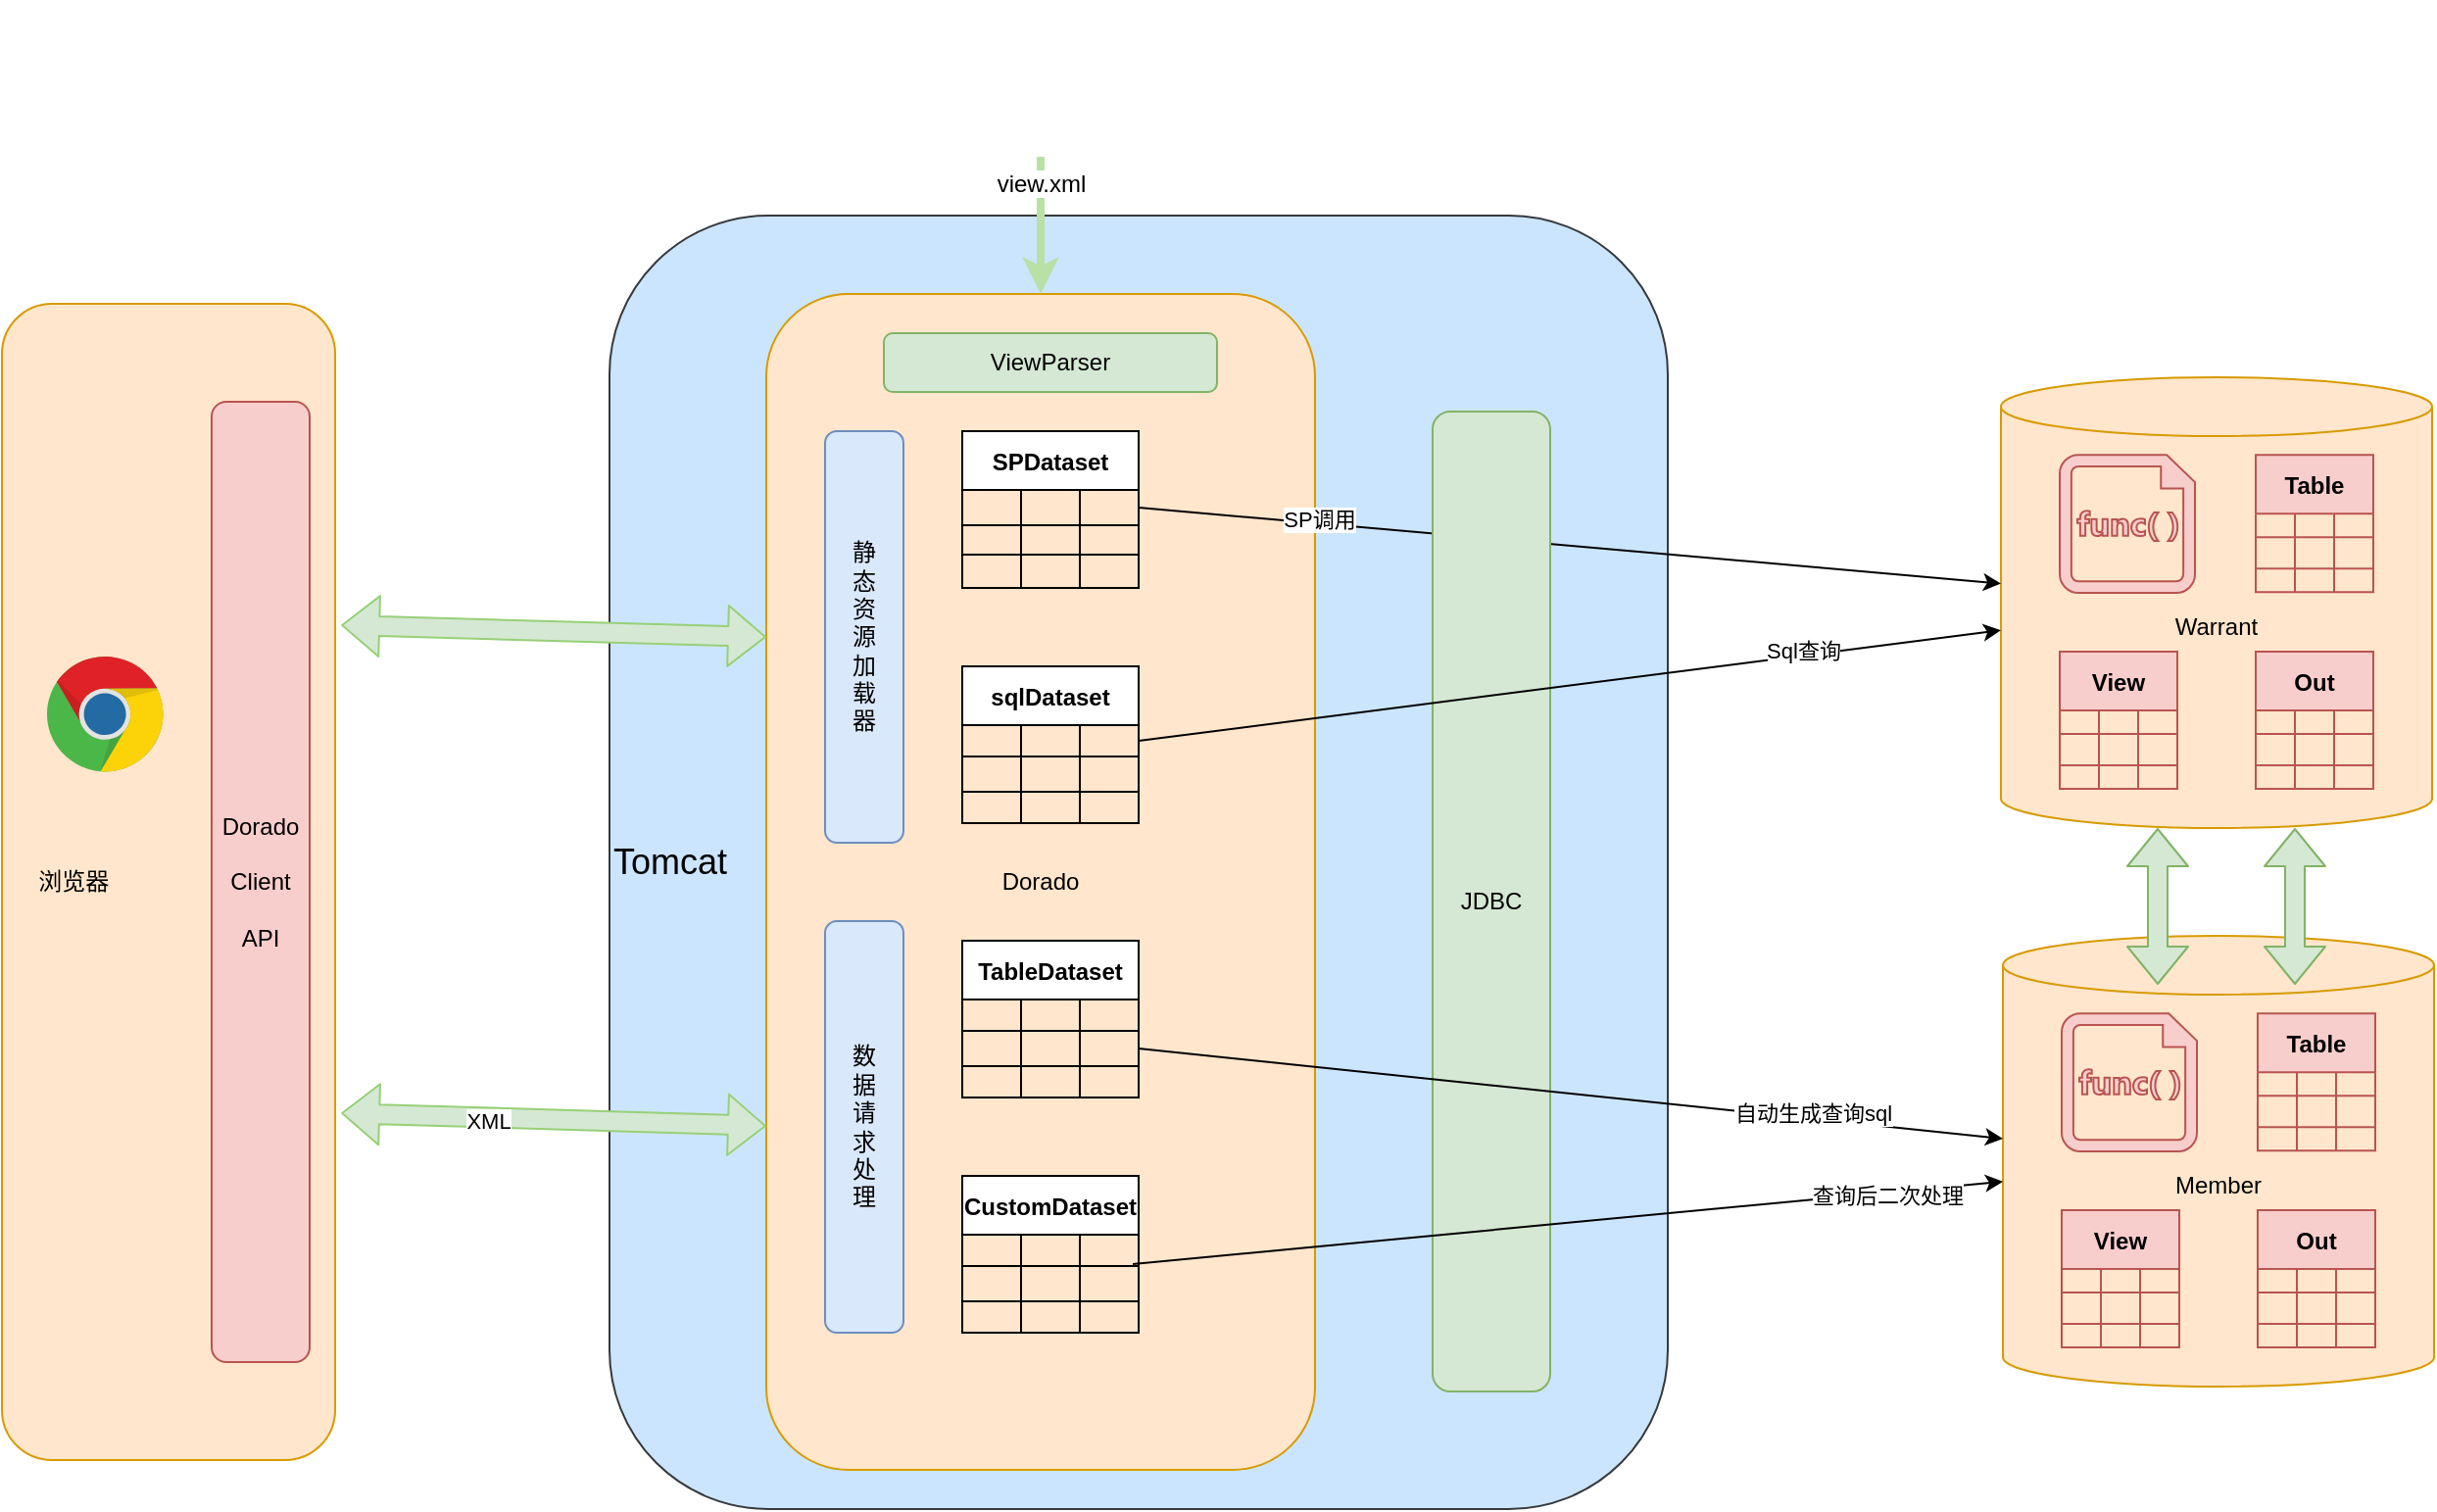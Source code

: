 <mxfile version="20.3.2" type="github"><diagram id="1ip8eCxWdBWlBfosJ9cz" name="dorado"><mxGraphModel dx="2249" dy="877" grid="1" gridSize="10" guides="1" tooltips="1" connect="1" arrows="1" fold="1" page="1" pageScale="1" pageWidth="827" pageHeight="1169" math="0" shadow="0"><root><mxCell id="0"/><mxCell id="1" parent="0"/><mxCell id="dKfO83JJKBlv-9JMBrI3-206" value="&lt;font style=&quot;font-size: 18px&quot;&gt;Tomcat&lt;/font&gt;" style="rounded=1;whiteSpace=wrap;html=1;align=left;fillColor=#cce5ff;strokeColor=#36393d;" parent="1" vertex="1"><mxGeometry x="290" y="160" width="540" height="660" as="geometry"/></mxCell><mxCell id="dKfO83JJKBlv-9JMBrI3-42" value="" style="group" parent="1" vertex="1" connectable="0"><mxGeometry x="1000" y="242.5" width="220" height="230" as="geometry"/></mxCell><mxCell id="dKfO83JJKBlv-9JMBrI3-1" value="Warrant" style="shape=cylinder3;whiteSpace=wrap;html=1;boundedLbl=1;backgroundOutline=1;size=15;fillColor=#ffe6cc;strokeColor=#d79b00;" parent="dKfO83JJKBlv-9JMBrI3-42" vertex="1"><mxGeometry width="220" height="230" as="geometry"/></mxCell><mxCell id="dKfO83JJKBlv-9JMBrI3-2" value="Table" style="shape=table;startSize=30;container=1;collapsible=0;childLayout=tableLayout;fontStyle=1;align=center;fillColor=#f8cecc;strokeColor=#b85450;" parent="dKfO83JJKBlv-9JMBrI3-42" vertex="1"><mxGeometry x="130" y="39.6" width="60" height="70" as="geometry"/></mxCell><mxCell id="dKfO83JJKBlv-9JMBrI3-3" value="" style="shape=partialRectangle;html=1;whiteSpace=wrap;collapsible=0;dropTarget=0;pointerEvents=0;fillColor=none;top=0;left=0;bottom=0;right=0;points=[[0,0.5],[1,0.5]];portConstraint=eastwest;" parent="dKfO83JJKBlv-9JMBrI3-2" vertex="1"><mxGeometry y="30" width="60" height="12" as="geometry"/></mxCell><mxCell id="dKfO83JJKBlv-9JMBrI3-4" value="" style="shape=partialRectangle;html=1;whiteSpace=wrap;connectable=0;fillColor=none;top=0;left=0;bottom=0;right=0;overflow=hidden;" parent="dKfO83JJKBlv-9JMBrI3-3" vertex="1"><mxGeometry width="20" height="12" as="geometry"/></mxCell><mxCell id="dKfO83JJKBlv-9JMBrI3-5" value="" style="shape=partialRectangle;html=1;whiteSpace=wrap;connectable=0;fillColor=none;top=0;left=0;bottom=0;right=0;overflow=hidden;" parent="dKfO83JJKBlv-9JMBrI3-3" vertex="1"><mxGeometry x="20" width="20" height="12" as="geometry"/></mxCell><mxCell id="dKfO83JJKBlv-9JMBrI3-6" value="" style="shape=partialRectangle;html=1;whiteSpace=wrap;connectable=0;fillColor=none;top=0;left=0;bottom=0;right=0;overflow=hidden;" parent="dKfO83JJKBlv-9JMBrI3-3" vertex="1"><mxGeometry x="40" width="20" height="12" as="geometry"/></mxCell><mxCell id="dKfO83JJKBlv-9JMBrI3-7" value="" style="shape=partialRectangle;html=1;whiteSpace=wrap;collapsible=0;dropTarget=0;pointerEvents=0;fillColor=none;top=0;left=0;bottom=0;right=0;points=[[0,0.5],[1,0.5]];portConstraint=eastwest;" parent="dKfO83JJKBlv-9JMBrI3-2" vertex="1"><mxGeometry y="42" width="60" height="16" as="geometry"/></mxCell><mxCell id="dKfO83JJKBlv-9JMBrI3-8" value="" style="shape=partialRectangle;html=1;whiteSpace=wrap;connectable=0;fillColor=none;top=0;left=0;bottom=0;right=0;overflow=hidden;" parent="dKfO83JJKBlv-9JMBrI3-7" vertex="1"><mxGeometry width="20" height="16" as="geometry"/></mxCell><mxCell id="dKfO83JJKBlv-9JMBrI3-9" value="" style="shape=partialRectangle;html=1;whiteSpace=wrap;connectable=0;fillColor=none;top=0;left=0;bottom=0;right=0;overflow=hidden;" parent="dKfO83JJKBlv-9JMBrI3-7" vertex="1"><mxGeometry x="20" width="20" height="16" as="geometry"/></mxCell><mxCell id="dKfO83JJKBlv-9JMBrI3-10" value="" style="shape=partialRectangle;html=1;whiteSpace=wrap;connectable=0;fillColor=none;top=0;left=0;bottom=0;right=0;overflow=hidden;" parent="dKfO83JJKBlv-9JMBrI3-7" vertex="1"><mxGeometry x="40" width="20" height="16" as="geometry"/></mxCell><mxCell id="dKfO83JJKBlv-9JMBrI3-11" value="" style="shape=partialRectangle;html=1;whiteSpace=wrap;collapsible=0;dropTarget=0;pointerEvents=0;fillColor=none;top=0;left=0;bottom=0;right=0;points=[[0,0.5],[1,0.5]];portConstraint=eastwest;" parent="dKfO83JJKBlv-9JMBrI3-2" vertex="1"><mxGeometry y="58" width="60" height="12" as="geometry"/></mxCell><mxCell id="dKfO83JJKBlv-9JMBrI3-12" value="" style="shape=partialRectangle;html=1;whiteSpace=wrap;connectable=0;fillColor=none;top=0;left=0;bottom=0;right=0;overflow=hidden;" parent="dKfO83JJKBlv-9JMBrI3-11" vertex="1"><mxGeometry width="20" height="12" as="geometry"/></mxCell><mxCell id="dKfO83JJKBlv-9JMBrI3-13" value="" style="shape=partialRectangle;html=1;whiteSpace=wrap;connectable=0;fillColor=none;top=0;left=0;bottom=0;right=0;overflow=hidden;" parent="dKfO83JJKBlv-9JMBrI3-11" vertex="1"><mxGeometry x="20" width="20" height="12" as="geometry"/></mxCell><mxCell id="dKfO83JJKBlv-9JMBrI3-14" value="" style="shape=partialRectangle;html=1;whiteSpace=wrap;connectable=0;fillColor=none;top=0;left=0;bottom=0;right=0;overflow=hidden;" parent="dKfO83JJKBlv-9JMBrI3-11" vertex="1"><mxGeometry x="40" width="20" height="12" as="geometry"/></mxCell><mxCell id="dKfO83JJKBlv-9JMBrI3-15" value="" style="aspect=fixed;pointerEvents=1;shadow=0;dashed=0;html=1;strokeColor=#b85450;labelPosition=center;verticalLabelPosition=bottom;verticalAlign=top;align=center;fillColor=#f8cecc;shape=mxgraph.mscae.enterprise.code_file" parent="dKfO83JJKBlv-9JMBrI3-42" vertex="1"><mxGeometry x="30" y="39.6" width="69" height="70.4" as="geometry"/></mxCell><mxCell id="dKfO83JJKBlv-9JMBrI3-16" value="View" style="shape=table;startSize=30;container=1;collapsible=0;childLayout=tableLayout;fontStyle=1;align=center;fillColor=#f8cecc;strokeColor=#b85450;" parent="dKfO83JJKBlv-9JMBrI3-42" vertex="1"><mxGeometry x="30" y="140" width="60" height="70" as="geometry"/></mxCell><mxCell id="dKfO83JJKBlv-9JMBrI3-17" value="" style="shape=partialRectangle;html=1;whiteSpace=wrap;collapsible=0;dropTarget=0;pointerEvents=0;fillColor=none;top=0;left=0;bottom=0;right=0;points=[[0,0.5],[1,0.5]];portConstraint=eastwest;" parent="dKfO83JJKBlv-9JMBrI3-16" vertex="1"><mxGeometry y="30" width="60" height="12" as="geometry"/></mxCell><mxCell id="dKfO83JJKBlv-9JMBrI3-18" value="" style="shape=partialRectangle;html=1;whiteSpace=wrap;connectable=0;fillColor=none;top=0;left=0;bottom=0;right=0;overflow=hidden;" parent="dKfO83JJKBlv-9JMBrI3-17" vertex="1"><mxGeometry width="20" height="12" as="geometry"/></mxCell><mxCell id="dKfO83JJKBlv-9JMBrI3-19" value="" style="shape=partialRectangle;html=1;whiteSpace=wrap;connectable=0;fillColor=none;top=0;left=0;bottom=0;right=0;overflow=hidden;" parent="dKfO83JJKBlv-9JMBrI3-17" vertex="1"><mxGeometry x="20" width="20" height="12" as="geometry"/></mxCell><mxCell id="dKfO83JJKBlv-9JMBrI3-20" value="" style="shape=partialRectangle;html=1;whiteSpace=wrap;connectable=0;fillColor=none;top=0;left=0;bottom=0;right=0;overflow=hidden;" parent="dKfO83JJKBlv-9JMBrI3-17" vertex="1"><mxGeometry x="40" width="20" height="12" as="geometry"/></mxCell><mxCell id="dKfO83JJKBlv-9JMBrI3-21" value="" style="shape=partialRectangle;html=1;whiteSpace=wrap;collapsible=0;dropTarget=0;pointerEvents=0;fillColor=none;top=0;left=0;bottom=0;right=0;points=[[0,0.5],[1,0.5]];portConstraint=eastwest;" parent="dKfO83JJKBlv-9JMBrI3-16" vertex="1"><mxGeometry y="42" width="60" height="16" as="geometry"/></mxCell><mxCell id="dKfO83JJKBlv-9JMBrI3-22" value="" style="shape=partialRectangle;html=1;whiteSpace=wrap;connectable=0;fillColor=none;top=0;left=0;bottom=0;right=0;overflow=hidden;" parent="dKfO83JJKBlv-9JMBrI3-21" vertex="1"><mxGeometry width="20" height="16" as="geometry"/></mxCell><mxCell id="dKfO83JJKBlv-9JMBrI3-23" value="" style="shape=partialRectangle;html=1;whiteSpace=wrap;connectable=0;fillColor=none;top=0;left=0;bottom=0;right=0;overflow=hidden;" parent="dKfO83JJKBlv-9JMBrI3-21" vertex="1"><mxGeometry x="20" width="20" height="16" as="geometry"/></mxCell><mxCell id="dKfO83JJKBlv-9JMBrI3-24" value="" style="shape=partialRectangle;html=1;whiteSpace=wrap;connectable=0;fillColor=none;top=0;left=0;bottom=0;right=0;overflow=hidden;" parent="dKfO83JJKBlv-9JMBrI3-21" vertex="1"><mxGeometry x="40" width="20" height="16" as="geometry"/></mxCell><mxCell id="dKfO83JJKBlv-9JMBrI3-25" value="" style="shape=partialRectangle;html=1;whiteSpace=wrap;collapsible=0;dropTarget=0;pointerEvents=0;fillColor=none;top=0;left=0;bottom=0;right=0;points=[[0,0.5],[1,0.5]];portConstraint=eastwest;" parent="dKfO83JJKBlv-9JMBrI3-16" vertex="1"><mxGeometry y="58" width="60" height="12" as="geometry"/></mxCell><mxCell id="dKfO83JJKBlv-9JMBrI3-26" value="" style="shape=partialRectangle;html=1;whiteSpace=wrap;connectable=0;fillColor=none;top=0;left=0;bottom=0;right=0;overflow=hidden;" parent="dKfO83JJKBlv-9JMBrI3-25" vertex="1"><mxGeometry width="20" height="12" as="geometry"/></mxCell><mxCell id="dKfO83JJKBlv-9JMBrI3-27" value="" style="shape=partialRectangle;html=1;whiteSpace=wrap;connectable=0;fillColor=none;top=0;left=0;bottom=0;right=0;overflow=hidden;" parent="dKfO83JJKBlv-9JMBrI3-25" vertex="1"><mxGeometry x="20" width="20" height="12" as="geometry"/></mxCell><mxCell id="dKfO83JJKBlv-9JMBrI3-28" value="" style="shape=partialRectangle;html=1;whiteSpace=wrap;connectable=0;fillColor=none;top=0;left=0;bottom=0;right=0;overflow=hidden;" parent="dKfO83JJKBlv-9JMBrI3-25" vertex="1"><mxGeometry x="40" width="20" height="12" as="geometry"/></mxCell><mxCell id="dKfO83JJKBlv-9JMBrI3-29" value="Out" style="shape=table;startSize=30;container=1;collapsible=0;childLayout=tableLayout;fontStyle=1;align=center;fillColor=#f8cecc;strokeColor=#b85450;" parent="dKfO83JJKBlv-9JMBrI3-42" vertex="1"><mxGeometry x="130" y="140" width="60" height="70" as="geometry"/></mxCell><mxCell id="dKfO83JJKBlv-9JMBrI3-30" value="" style="shape=partialRectangle;html=1;whiteSpace=wrap;collapsible=0;dropTarget=0;pointerEvents=0;fillColor=none;top=0;left=0;bottom=0;right=0;points=[[0,0.5],[1,0.5]];portConstraint=eastwest;" parent="dKfO83JJKBlv-9JMBrI3-29" vertex="1"><mxGeometry y="30" width="60" height="12" as="geometry"/></mxCell><mxCell id="dKfO83JJKBlv-9JMBrI3-31" value="" style="shape=partialRectangle;html=1;whiteSpace=wrap;connectable=0;fillColor=none;top=0;left=0;bottom=0;right=0;overflow=hidden;" parent="dKfO83JJKBlv-9JMBrI3-30" vertex="1"><mxGeometry width="20" height="12" as="geometry"/></mxCell><mxCell id="dKfO83JJKBlv-9JMBrI3-32" value="" style="shape=partialRectangle;html=1;whiteSpace=wrap;connectable=0;fillColor=none;top=0;left=0;bottom=0;right=0;overflow=hidden;" parent="dKfO83JJKBlv-9JMBrI3-30" vertex="1"><mxGeometry x="20" width="20" height="12" as="geometry"/></mxCell><mxCell id="dKfO83JJKBlv-9JMBrI3-33" value="" style="shape=partialRectangle;html=1;whiteSpace=wrap;connectable=0;fillColor=none;top=0;left=0;bottom=0;right=0;overflow=hidden;" parent="dKfO83JJKBlv-9JMBrI3-30" vertex="1"><mxGeometry x="40" width="20" height="12" as="geometry"/></mxCell><mxCell id="dKfO83JJKBlv-9JMBrI3-34" value="" style="shape=partialRectangle;html=1;whiteSpace=wrap;collapsible=0;dropTarget=0;pointerEvents=0;fillColor=none;top=0;left=0;bottom=0;right=0;points=[[0,0.5],[1,0.5]];portConstraint=eastwest;" parent="dKfO83JJKBlv-9JMBrI3-29" vertex="1"><mxGeometry y="42" width="60" height="16" as="geometry"/></mxCell><mxCell id="dKfO83JJKBlv-9JMBrI3-35" value="" style="shape=partialRectangle;html=1;whiteSpace=wrap;connectable=0;fillColor=none;top=0;left=0;bottom=0;right=0;overflow=hidden;" parent="dKfO83JJKBlv-9JMBrI3-34" vertex="1"><mxGeometry width="20" height="16" as="geometry"/></mxCell><mxCell id="dKfO83JJKBlv-9JMBrI3-36" value="" style="shape=partialRectangle;html=1;whiteSpace=wrap;connectable=0;fillColor=none;top=0;left=0;bottom=0;right=0;overflow=hidden;" parent="dKfO83JJKBlv-9JMBrI3-34" vertex="1"><mxGeometry x="20" width="20" height="16" as="geometry"/></mxCell><mxCell id="dKfO83JJKBlv-9JMBrI3-37" value="" style="shape=partialRectangle;html=1;whiteSpace=wrap;connectable=0;fillColor=none;top=0;left=0;bottom=0;right=0;overflow=hidden;" parent="dKfO83JJKBlv-9JMBrI3-34" vertex="1"><mxGeometry x="40" width="20" height="16" as="geometry"/></mxCell><mxCell id="dKfO83JJKBlv-9JMBrI3-38" value="" style="shape=partialRectangle;html=1;whiteSpace=wrap;collapsible=0;dropTarget=0;pointerEvents=0;fillColor=none;top=0;left=0;bottom=0;right=0;points=[[0,0.5],[1,0.5]];portConstraint=eastwest;" parent="dKfO83JJKBlv-9JMBrI3-29" vertex="1"><mxGeometry y="58" width="60" height="12" as="geometry"/></mxCell><mxCell id="dKfO83JJKBlv-9JMBrI3-39" value="" style="shape=partialRectangle;html=1;whiteSpace=wrap;connectable=0;fillColor=none;top=0;left=0;bottom=0;right=0;overflow=hidden;" parent="dKfO83JJKBlv-9JMBrI3-38" vertex="1"><mxGeometry width="20" height="12" as="geometry"/></mxCell><mxCell id="dKfO83JJKBlv-9JMBrI3-40" value="" style="shape=partialRectangle;html=1;whiteSpace=wrap;connectable=0;fillColor=none;top=0;left=0;bottom=0;right=0;overflow=hidden;" parent="dKfO83JJKBlv-9JMBrI3-38" vertex="1"><mxGeometry x="20" width="20" height="12" as="geometry"/></mxCell><mxCell id="dKfO83JJKBlv-9JMBrI3-41" value="" style="shape=partialRectangle;html=1;whiteSpace=wrap;connectable=0;fillColor=none;top=0;left=0;bottom=0;right=0;overflow=hidden;" parent="dKfO83JJKBlv-9JMBrI3-38" vertex="1"><mxGeometry x="40" width="20" height="12" as="geometry"/></mxCell><mxCell id="dKfO83JJKBlv-9JMBrI3-43" value="" style="group" parent="1" vertex="1" connectable="0"><mxGeometry x="1001" y="527.5" width="220" height="230" as="geometry"/></mxCell><mxCell id="dKfO83JJKBlv-9JMBrI3-44" value="Member" style="shape=cylinder3;whiteSpace=wrap;html=1;boundedLbl=1;backgroundOutline=1;size=15;fillColor=#ffe6cc;strokeColor=#d79b00;" parent="dKfO83JJKBlv-9JMBrI3-43" vertex="1"><mxGeometry width="220" height="230" as="geometry"/></mxCell><mxCell id="dKfO83JJKBlv-9JMBrI3-45" value="Table" style="shape=table;startSize=30;container=1;collapsible=0;childLayout=tableLayout;fontStyle=1;align=center;fillColor=#f8cecc;strokeColor=#b85450;" parent="dKfO83JJKBlv-9JMBrI3-43" vertex="1"><mxGeometry x="130" y="39.6" width="60" height="70" as="geometry"/></mxCell><mxCell id="dKfO83JJKBlv-9JMBrI3-46" value="" style="shape=partialRectangle;html=1;whiteSpace=wrap;collapsible=0;dropTarget=0;pointerEvents=0;fillColor=none;top=0;left=0;bottom=0;right=0;points=[[0,0.5],[1,0.5]];portConstraint=eastwest;" parent="dKfO83JJKBlv-9JMBrI3-45" vertex="1"><mxGeometry y="30" width="60" height="12" as="geometry"/></mxCell><mxCell id="dKfO83JJKBlv-9JMBrI3-47" value="" style="shape=partialRectangle;html=1;whiteSpace=wrap;connectable=0;fillColor=none;top=0;left=0;bottom=0;right=0;overflow=hidden;" parent="dKfO83JJKBlv-9JMBrI3-46" vertex="1"><mxGeometry width="20" height="12" as="geometry"/></mxCell><mxCell id="dKfO83JJKBlv-9JMBrI3-48" value="" style="shape=partialRectangle;html=1;whiteSpace=wrap;connectable=0;fillColor=none;top=0;left=0;bottom=0;right=0;overflow=hidden;" parent="dKfO83JJKBlv-9JMBrI3-46" vertex="1"><mxGeometry x="20" width="20" height="12" as="geometry"/></mxCell><mxCell id="dKfO83JJKBlv-9JMBrI3-49" value="" style="shape=partialRectangle;html=1;whiteSpace=wrap;connectable=0;fillColor=none;top=0;left=0;bottom=0;right=0;overflow=hidden;" parent="dKfO83JJKBlv-9JMBrI3-46" vertex="1"><mxGeometry x="40" width="20" height="12" as="geometry"/></mxCell><mxCell id="dKfO83JJKBlv-9JMBrI3-50" value="" style="shape=partialRectangle;html=1;whiteSpace=wrap;collapsible=0;dropTarget=0;pointerEvents=0;fillColor=none;top=0;left=0;bottom=0;right=0;points=[[0,0.5],[1,0.5]];portConstraint=eastwest;" parent="dKfO83JJKBlv-9JMBrI3-45" vertex="1"><mxGeometry y="42" width="60" height="16" as="geometry"/></mxCell><mxCell id="dKfO83JJKBlv-9JMBrI3-51" value="" style="shape=partialRectangle;html=1;whiteSpace=wrap;connectable=0;fillColor=none;top=0;left=0;bottom=0;right=0;overflow=hidden;" parent="dKfO83JJKBlv-9JMBrI3-50" vertex="1"><mxGeometry width="20" height="16" as="geometry"/></mxCell><mxCell id="dKfO83JJKBlv-9JMBrI3-52" value="" style="shape=partialRectangle;html=1;whiteSpace=wrap;connectable=0;fillColor=none;top=0;left=0;bottom=0;right=0;overflow=hidden;" parent="dKfO83JJKBlv-9JMBrI3-50" vertex="1"><mxGeometry x="20" width="20" height="16" as="geometry"/></mxCell><mxCell id="dKfO83JJKBlv-9JMBrI3-53" value="" style="shape=partialRectangle;html=1;whiteSpace=wrap;connectable=0;fillColor=none;top=0;left=0;bottom=0;right=0;overflow=hidden;" parent="dKfO83JJKBlv-9JMBrI3-50" vertex="1"><mxGeometry x="40" width="20" height="16" as="geometry"/></mxCell><mxCell id="dKfO83JJKBlv-9JMBrI3-54" value="" style="shape=partialRectangle;html=1;whiteSpace=wrap;collapsible=0;dropTarget=0;pointerEvents=0;fillColor=none;top=0;left=0;bottom=0;right=0;points=[[0,0.5],[1,0.5]];portConstraint=eastwest;" parent="dKfO83JJKBlv-9JMBrI3-45" vertex="1"><mxGeometry y="58" width="60" height="12" as="geometry"/></mxCell><mxCell id="dKfO83JJKBlv-9JMBrI3-55" value="" style="shape=partialRectangle;html=1;whiteSpace=wrap;connectable=0;fillColor=none;top=0;left=0;bottom=0;right=0;overflow=hidden;" parent="dKfO83JJKBlv-9JMBrI3-54" vertex="1"><mxGeometry width="20" height="12" as="geometry"/></mxCell><mxCell id="dKfO83JJKBlv-9JMBrI3-56" value="" style="shape=partialRectangle;html=1;whiteSpace=wrap;connectable=0;fillColor=none;top=0;left=0;bottom=0;right=0;overflow=hidden;" parent="dKfO83JJKBlv-9JMBrI3-54" vertex="1"><mxGeometry x="20" width="20" height="12" as="geometry"/></mxCell><mxCell id="dKfO83JJKBlv-9JMBrI3-57" value="" style="shape=partialRectangle;html=1;whiteSpace=wrap;connectable=0;fillColor=none;top=0;left=0;bottom=0;right=0;overflow=hidden;" parent="dKfO83JJKBlv-9JMBrI3-54" vertex="1"><mxGeometry x="40" width="20" height="12" as="geometry"/></mxCell><mxCell id="dKfO83JJKBlv-9JMBrI3-58" value="" style="aspect=fixed;pointerEvents=1;shadow=0;dashed=0;html=1;strokeColor=#b85450;labelPosition=center;verticalLabelPosition=bottom;verticalAlign=top;align=center;fillColor=#f8cecc;shape=mxgraph.mscae.enterprise.code_file" parent="dKfO83JJKBlv-9JMBrI3-43" vertex="1"><mxGeometry x="30" y="39.6" width="69" height="70.4" as="geometry"/></mxCell><mxCell id="dKfO83JJKBlv-9JMBrI3-59" value="View" style="shape=table;startSize=30;container=1;collapsible=0;childLayout=tableLayout;fontStyle=1;align=center;fillColor=#f8cecc;strokeColor=#b85450;" parent="dKfO83JJKBlv-9JMBrI3-43" vertex="1"><mxGeometry x="30" y="140" width="60" height="70" as="geometry"/></mxCell><mxCell id="dKfO83JJKBlv-9JMBrI3-60" value="" style="shape=partialRectangle;html=1;whiteSpace=wrap;collapsible=0;dropTarget=0;pointerEvents=0;fillColor=none;top=0;left=0;bottom=0;right=0;points=[[0,0.5],[1,0.5]];portConstraint=eastwest;" parent="dKfO83JJKBlv-9JMBrI3-59" vertex="1"><mxGeometry y="30" width="60" height="12" as="geometry"/></mxCell><mxCell id="dKfO83JJKBlv-9JMBrI3-61" value="" style="shape=partialRectangle;html=1;whiteSpace=wrap;connectable=0;fillColor=none;top=0;left=0;bottom=0;right=0;overflow=hidden;" parent="dKfO83JJKBlv-9JMBrI3-60" vertex="1"><mxGeometry width="20" height="12" as="geometry"/></mxCell><mxCell id="dKfO83JJKBlv-9JMBrI3-62" value="" style="shape=partialRectangle;html=1;whiteSpace=wrap;connectable=0;fillColor=none;top=0;left=0;bottom=0;right=0;overflow=hidden;" parent="dKfO83JJKBlv-9JMBrI3-60" vertex="1"><mxGeometry x="20" width="20" height="12" as="geometry"/></mxCell><mxCell id="dKfO83JJKBlv-9JMBrI3-63" value="" style="shape=partialRectangle;html=1;whiteSpace=wrap;connectable=0;fillColor=none;top=0;left=0;bottom=0;right=0;overflow=hidden;" parent="dKfO83JJKBlv-9JMBrI3-60" vertex="1"><mxGeometry x="40" width="20" height="12" as="geometry"/></mxCell><mxCell id="dKfO83JJKBlv-9JMBrI3-64" value="" style="shape=partialRectangle;html=1;whiteSpace=wrap;collapsible=0;dropTarget=0;pointerEvents=0;fillColor=none;top=0;left=0;bottom=0;right=0;points=[[0,0.5],[1,0.5]];portConstraint=eastwest;" parent="dKfO83JJKBlv-9JMBrI3-59" vertex="1"><mxGeometry y="42" width="60" height="16" as="geometry"/></mxCell><mxCell id="dKfO83JJKBlv-9JMBrI3-65" value="" style="shape=partialRectangle;html=1;whiteSpace=wrap;connectable=0;fillColor=none;top=0;left=0;bottom=0;right=0;overflow=hidden;" parent="dKfO83JJKBlv-9JMBrI3-64" vertex="1"><mxGeometry width="20" height="16" as="geometry"/></mxCell><mxCell id="dKfO83JJKBlv-9JMBrI3-66" value="" style="shape=partialRectangle;html=1;whiteSpace=wrap;connectable=0;fillColor=none;top=0;left=0;bottom=0;right=0;overflow=hidden;" parent="dKfO83JJKBlv-9JMBrI3-64" vertex="1"><mxGeometry x="20" width="20" height="16" as="geometry"/></mxCell><mxCell id="dKfO83JJKBlv-9JMBrI3-67" value="" style="shape=partialRectangle;html=1;whiteSpace=wrap;connectable=0;fillColor=none;top=0;left=0;bottom=0;right=0;overflow=hidden;" parent="dKfO83JJKBlv-9JMBrI3-64" vertex="1"><mxGeometry x="40" width="20" height="16" as="geometry"/></mxCell><mxCell id="dKfO83JJKBlv-9JMBrI3-68" value="" style="shape=partialRectangle;html=1;whiteSpace=wrap;collapsible=0;dropTarget=0;pointerEvents=0;fillColor=none;top=0;left=0;bottom=0;right=0;points=[[0,0.5],[1,0.5]];portConstraint=eastwest;" parent="dKfO83JJKBlv-9JMBrI3-59" vertex="1"><mxGeometry y="58" width="60" height="12" as="geometry"/></mxCell><mxCell id="dKfO83JJKBlv-9JMBrI3-69" value="" style="shape=partialRectangle;html=1;whiteSpace=wrap;connectable=0;fillColor=none;top=0;left=0;bottom=0;right=0;overflow=hidden;" parent="dKfO83JJKBlv-9JMBrI3-68" vertex="1"><mxGeometry width="20" height="12" as="geometry"/></mxCell><mxCell id="dKfO83JJKBlv-9JMBrI3-70" value="" style="shape=partialRectangle;html=1;whiteSpace=wrap;connectable=0;fillColor=none;top=0;left=0;bottom=0;right=0;overflow=hidden;" parent="dKfO83JJKBlv-9JMBrI3-68" vertex="1"><mxGeometry x="20" width="20" height="12" as="geometry"/></mxCell><mxCell id="dKfO83JJKBlv-9JMBrI3-71" value="" style="shape=partialRectangle;html=1;whiteSpace=wrap;connectable=0;fillColor=none;top=0;left=0;bottom=0;right=0;overflow=hidden;" parent="dKfO83JJKBlv-9JMBrI3-68" vertex="1"><mxGeometry x="40" width="20" height="12" as="geometry"/></mxCell><mxCell id="dKfO83JJKBlv-9JMBrI3-72" value="Out" style="shape=table;startSize=30;container=1;collapsible=0;childLayout=tableLayout;fontStyle=1;align=center;fillColor=#f8cecc;strokeColor=#b85450;" parent="dKfO83JJKBlv-9JMBrI3-43" vertex="1"><mxGeometry x="130" y="140" width="60" height="70" as="geometry"/></mxCell><mxCell id="dKfO83JJKBlv-9JMBrI3-73" value="" style="shape=partialRectangle;html=1;whiteSpace=wrap;collapsible=0;dropTarget=0;pointerEvents=0;fillColor=none;top=0;left=0;bottom=0;right=0;points=[[0,0.5],[1,0.5]];portConstraint=eastwest;" parent="dKfO83JJKBlv-9JMBrI3-72" vertex="1"><mxGeometry y="30" width="60" height="12" as="geometry"/></mxCell><mxCell id="dKfO83JJKBlv-9JMBrI3-74" value="" style="shape=partialRectangle;html=1;whiteSpace=wrap;connectable=0;fillColor=none;top=0;left=0;bottom=0;right=0;overflow=hidden;" parent="dKfO83JJKBlv-9JMBrI3-73" vertex="1"><mxGeometry width="20" height="12" as="geometry"/></mxCell><mxCell id="dKfO83JJKBlv-9JMBrI3-75" value="" style="shape=partialRectangle;html=1;whiteSpace=wrap;connectable=0;fillColor=none;top=0;left=0;bottom=0;right=0;overflow=hidden;" parent="dKfO83JJKBlv-9JMBrI3-73" vertex="1"><mxGeometry x="20" width="20" height="12" as="geometry"/></mxCell><mxCell id="dKfO83JJKBlv-9JMBrI3-76" value="" style="shape=partialRectangle;html=1;whiteSpace=wrap;connectable=0;fillColor=none;top=0;left=0;bottom=0;right=0;overflow=hidden;" parent="dKfO83JJKBlv-9JMBrI3-73" vertex="1"><mxGeometry x="40" width="20" height="12" as="geometry"/></mxCell><mxCell id="dKfO83JJKBlv-9JMBrI3-77" value="" style="shape=partialRectangle;html=1;whiteSpace=wrap;collapsible=0;dropTarget=0;pointerEvents=0;fillColor=none;top=0;left=0;bottom=0;right=0;points=[[0,0.5],[1,0.5]];portConstraint=eastwest;" parent="dKfO83JJKBlv-9JMBrI3-72" vertex="1"><mxGeometry y="42" width="60" height="16" as="geometry"/></mxCell><mxCell id="dKfO83JJKBlv-9JMBrI3-78" value="" style="shape=partialRectangle;html=1;whiteSpace=wrap;connectable=0;fillColor=none;top=0;left=0;bottom=0;right=0;overflow=hidden;" parent="dKfO83JJKBlv-9JMBrI3-77" vertex="1"><mxGeometry width="20" height="16" as="geometry"/></mxCell><mxCell id="dKfO83JJKBlv-9JMBrI3-79" value="" style="shape=partialRectangle;html=1;whiteSpace=wrap;connectable=0;fillColor=none;top=0;left=0;bottom=0;right=0;overflow=hidden;" parent="dKfO83JJKBlv-9JMBrI3-77" vertex="1"><mxGeometry x="20" width="20" height="16" as="geometry"/></mxCell><mxCell id="dKfO83JJKBlv-9JMBrI3-80" value="" style="shape=partialRectangle;html=1;whiteSpace=wrap;connectable=0;fillColor=none;top=0;left=0;bottom=0;right=0;overflow=hidden;" parent="dKfO83JJKBlv-9JMBrI3-77" vertex="1"><mxGeometry x="40" width="20" height="16" as="geometry"/></mxCell><mxCell id="dKfO83JJKBlv-9JMBrI3-81" value="" style="shape=partialRectangle;html=1;whiteSpace=wrap;collapsible=0;dropTarget=0;pointerEvents=0;fillColor=none;top=0;left=0;bottom=0;right=0;points=[[0,0.5],[1,0.5]];portConstraint=eastwest;" parent="dKfO83JJKBlv-9JMBrI3-72" vertex="1"><mxGeometry y="58" width="60" height="12" as="geometry"/></mxCell><mxCell id="dKfO83JJKBlv-9JMBrI3-82" value="" style="shape=partialRectangle;html=1;whiteSpace=wrap;connectable=0;fillColor=none;top=0;left=0;bottom=0;right=0;overflow=hidden;" parent="dKfO83JJKBlv-9JMBrI3-81" vertex="1"><mxGeometry width="20" height="12" as="geometry"/></mxCell><mxCell id="dKfO83JJKBlv-9JMBrI3-83" value="" style="shape=partialRectangle;html=1;whiteSpace=wrap;connectable=0;fillColor=none;top=0;left=0;bottom=0;right=0;overflow=hidden;" parent="dKfO83JJKBlv-9JMBrI3-81" vertex="1"><mxGeometry x="20" width="20" height="12" as="geometry"/></mxCell><mxCell id="dKfO83JJKBlv-9JMBrI3-84" value="" style="shape=partialRectangle;html=1;whiteSpace=wrap;connectable=0;fillColor=none;top=0;left=0;bottom=0;right=0;overflow=hidden;" parent="dKfO83JJKBlv-9JMBrI3-81" vertex="1"><mxGeometry x="40" width="20" height="12" as="geometry"/></mxCell><mxCell id="dKfO83JJKBlv-9JMBrI3-85" value="Dorado" style="rounded=1;whiteSpace=wrap;html=1;fillColor=#ffe6cc;strokeColor=#d79b00;" parent="1" vertex="1"><mxGeometry x="370" y="200" width="280" height="600" as="geometry"/></mxCell><mxCell id="dKfO83JJKBlv-9JMBrI3-195" style="edgeStyle=none;rounded=0;orthogonalLoop=1;jettySize=auto;html=1;entryX=0.5;entryY=0;entryDx=0;entryDy=0;strokeWidth=4;fillColor=#d5e8d4;strokeColor=#B9E0A5;" parent="1" source="dKfO83JJKBlv-9JMBrI3-86" target="dKfO83JJKBlv-9JMBrI3-85" edge="1"><mxGeometry relative="1" as="geometry"/></mxCell><mxCell id="dKfO83JJKBlv-9JMBrI3-86" value="view.xml" style="shape=image;html=1;verticalAlign=top;verticalLabelPosition=bottom;labelBackgroundColor=#ffffff;imageAspect=0;aspect=fixed;image=https://cdn1.iconfinder.com/data/icons/hawcons/32/699748-icon-102-document-file-xml-128.png" parent="1" vertex="1"><mxGeometry x="470" y="50" width="80" height="80" as="geometry"/></mxCell><mxCell id="dKfO83JJKBlv-9JMBrI3-87" value="SPDataset" style="shape=table;startSize=30;container=1;collapsible=0;childLayout=tableLayout;fontStyle=1;align=center;" parent="1" vertex="1"><mxGeometry x="470" y="270" width="90" height="80" as="geometry"/></mxCell><mxCell id="dKfO83JJKBlv-9JMBrI3-88" value="" style="shape=partialRectangle;html=1;whiteSpace=wrap;collapsible=0;dropTarget=0;pointerEvents=0;fillColor=none;top=0;left=0;bottom=0;right=0;points=[[0,0.5],[1,0.5]];portConstraint=eastwest;" parent="dKfO83JJKBlv-9JMBrI3-87" vertex="1"><mxGeometry y="30" width="90" height="18" as="geometry"/></mxCell><mxCell id="dKfO83JJKBlv-9JMBrI3-89" value="" style="shape=partialRectangle;html=1;whiteSpace=wrap;connectable=0;fillColor=none;top=0;left=0;bottom=0;right=0;overflow=hidden;" parent="dKfO83JJKBlv-9JMBrI3-88" vertex="1"><mxGeometry width="30" height="18" as="geometry"/></mxCell><mxCell id="dKfO83JJKBlv-9JMBrI3-90" value="" style="shape=partialRectangle;html=1;whiteSpace=wrap;connectable=0;fillColor=none;top=0;left=0;bottom=0;right=0;overflow=hidden;" parent="dKfO83JJKBlv-9JMBrI3-88" vertex="1"><mxGeometry x="30" width="30" height="18" as="geometry"/></mxCell><mxCell id="dKfO83JJKBlv-9JMBrI3-91" value="" style="shape=partialRectangle;html=1;whiteSpace=wrap;connectable=0;fillColor=none;top=0;left=0;bottom=0;right=0;overflow=hidden;" parent="dKfO83JJKBlv-9JMBrI3-88" vertex="1"><mxGeometry x="60" width="30" height="18" as="geometry"/></mxCell><mxCell id="dKfO83JJKBlv-9JMBrI3-92" value="" style="shape=partialRectangle;html=1;whiteSpace=wrap;collapsible=0;dropTarget=0;pointerEvents=0;fillColor=none;top=0;left=0;bottom=0;right=0;points=[[0,0.5],[1,0.5]];portConstraint=eastwest;" parent="dKfO83JJKBlv-9JMBrI3-87" vertex="1"><mxGeometry y="48" width="90" height="15" as="geometry"/></mxCell><mxCell id="dKfO83JJKBlv-9JMBrI3-93" value="" style="shape=partialRectangle;html=1;whiteSpace=wrap;connectable=0;fillColor=none;top=0;left=0;bottom=0;right=0;overflow=hidden;" parent="dKfO83JJKBlv-9JMBrI3-92" vertex="1"><mxGeometry width="30" height="15" as="geometry"/></mxCell><mxCell id="dKfO83JJKBlv-9JMBrI3-94" value="" style="shape=partialRectangle;html=1;whiteSpace=wrap;connectable=0;fillColor=none;top=0;left=0;bottom=0;right=0;overflow=hidden;" parent="dKfO83JJKBlv-9JMBrI3-92" vertex="1"><mxGeometry x="30" width="30" height="15" as="geometry"/></mxCell><mxCell id="dKfO83JJKBlv-9JMBrI3-95" value="" style="shape=partialRectangle;html=1;whiteSpace=wrap;connectable=0;fillColor=none;top=0;left=0;bottom=0;right=0;overflow=hidden;" parent="dKfO83JJKBlv-9JMBrI3-92" vertex="1"><mxGeometry x="60" width="30" height="15" as="geometry"/></mxCell><mxCell id="dKfO83JJKBlv-9JMBrI3-96" value="" style="shape=partialRectangle;html=1;whiteSpace=wrap;collapsible=0;dropTarget=0;pointerEvents=0;fillColor=none;top=0;left=0;bottom=0;right=0;points=[[0,0.5],[1,0.5]];portConstraint=eastwest;" parent="dKfO83JJKBlv-9JMBrI3-87" vertex="1"><mxGeometry y="63" width="90" height="17" as="geometry"/></mxCell><mxCell id="dKfO83JJKBlv-9JMBrI3-97" value="" style="shape=partialRectangle;html=1;whiteSpace=wrap;connectable=0;fillColor=none;top=0;left=0;bottom=0;right=0;overflow=hidden;" parent="dKfO83JJKBlv-9JMBrI3-96" vertex="1"><mxGeometry width="30" height="17" as="geometry"/></mxCell><mxCell id="dKfO83JJKBlv-9JMBrI3-98" value="" style="shape=partialRectangle;html=1;whiteSpace=wrap;connectable=0;fillColor=none;top=0;left=0;bottom=0;right=0;overflow=hidden;" parent="dKfO83JJKBlv-9JMBrI3-96" vertex="1"><mxGeometry x="30" width="30" height="17" as="geometry"/></mxCell><mxCell id="dKfO83JJKBlv-9JMBrI3-99" value="" style="shape=partialRectangle;html=1;whiteSpace=wrap;connectable=0;fillColor=none;top=0;left=0;bottom=0;right=0;overflow=hidden;" parent="dKfO83JJKBlv-9JMBrI3-96" vertex="1"><mxGeometry x="60" width="30" height="17" as="geometry"/></mxCell><mxCell id="dKfO83JJKBlv-9JMBrI3-100" value="sqlDataset" style="shape=table;startSize=30;container=1;collapsible=0;childLayout=tableLayout;fontStyle=1;align=center;" parent="1" vertex="1"><mxGeometry x="470" y="390" width="90" height="80" as="geometry"/></mxCell><mxCell id="dKfO83JJKBlv-9JMBrI3-101" value="" style="shape=partialRectangle;html=1;whiteSpace=wrap;collapsible=0;dropTarget=0;pointerEvents=0;fillColor=none;top=0;left=0;bottom=0;right=0;points=[[0,0.5],[1,0.5]];portConstraint=eastwest;" parent="dKfO83JJKBlv-9JMBrI3-100" vertex="1"><mxGeometry y="30" width="90" height="16" as="geometry"/></mxCell><mxCell id="dKfO83JJKBlv-9JMBrI3-102" value="" style="shape=partialRectangle;html=1;whiteSpace=wrap;connectable=0;fillColor=none;top=0;left=0;bottom=0;right=0;overflow=hidden;" parent="dKfO83JJKBlv-9JMBrI3-101" vertex="1"><mxGeometry width="30" height="16" as="geometry"/></mxCell><mxCell id="dKfO83JJKBlv-9JMBrI3-103" value="" style="shape=partialRectangle;html=1;whiteSpace=wrap;connectable=0;fillColor=none;top=0;left=0;bottom=0;right=0;overflow=hidden;" parent="dKfO83JJKBlv-9JMBrI3-101" vertex="1"><mxGeometry x="30" width="30" height="16" as="geometry"/></mxCell><mxCell id="dKfO83JJKBlv-9JMBrI3-104" value="" style="shape=partialRectangle;html=1;whiteSpace=wrap;connectable=0;fillColor=none;top=0;left=0;bottom=0;right=0;overflow=hidden;" parent="dKfO83JJKBlv-9JMBrI3-101" vertex="1"><mxGeometry x="60" width="30" height="16" as="geometry"/></mxCell><mxCell id="dKfO83JJKBlv-9JMBrI3-105" value="" style="shape=partialRectangle;html=1;whiteSpace=wrap;collapsible=0;dropTarget=0;pointerEvents=0;fillColor=none;top=0;left=0;bottom=0;right=0;points=[[0,0.5],[1,0.5]];portConstraint=eastwest;" parent="dKfO83JJKBlv-9JMBrI3-100" vertex="1"><mxGeometry y="46" width="90" height="18" as="geometry"/></mxCell><mxCell id="dKfO83JJKBlv-9JMBrI3-106" value="" style="shape=partialRectangle;html=1;whiteSpace=wrap;connectable=0;fillColor=none;top=0;left=0;bottom=0;right=0;overflow=hidden;" parent="dKfO83JJKBlv-9JMBrI3-105" vertex="1"><mxGeometry width="30" height="18" as="geometry"/></mxCell><mxCell id="dKfO83JJKBlv-9JMBrI3-107" value="" style="shape=partialRectangle;html=1;whiteSpace=wrap;connectable=0;fillColor=none;top=0;left=0;bottom=0;right=0;overflow=hidden;" parent="dKfO83JJKBlv-9JMBrI3-105" vertex="1"><mxGeometry x="30" width="30" height="18" as="geometry"/></mxCell><mxCell id="dKfO83JJKBlv-9JMBrI3-108" value="" style="shape=partialRectangle;html=1;whiteSpace=wrap;connectable=0;fillColor=none;top=0;left=0;bottom=0;right=0;overflow=hidden;" parent="dKfO83JJKBlv-9JMBrI3-105" vertex="1"><mxGeometry x="60" width="30" height="18" as="geometry"/></mxCell><mxCell id="dKfO83JJKBlv-9JMBrI3-109" value="" style="shape=partialRectangle;html=1;whiteSpace=wrap;collapsible=0;dropTarget=0;pointerEvents=0;fillColor=none;top=0;left=0;bottom=0;right=0;points=[[0,0.5],[1,0.5]];portConstraint=eastwest;" parent="dKfO83JJKBlv-9JMBrI3-100" vertex="1"><mxGeometry y="64" width="90" height="16" as="geometry"/></mxCell><mxCell id="dKfO83JJKBlv-9JMBrI3-110" value="" style="shape=partialRectangle;html=1;whiteSpace=wrap;connectable=0;fillColor=none;top=0;left=0;bottom=0;right=0;overflow=hidden;" parent="dKfO83JJKBlv-9JMBrI3-109" vertex="1"><mxGeometry width="30" height="16" as="geometry"/></mxCell><mxCell id="dKfO83JJKBlv-9JMBrI3-111" value="" style="shape=partialRectangle;html=1;whiteSpace=wrap;connectable=0;fillColor=none;top=0;left=0;bottom=0;right=0;overflow=hidden;" parent="dKfO83JJKBlv-9JMBrI3-109" vertex="1"><mxGeometry x="30" width="30" height="16" as="geometry"/></mxCell><mxCell id="dKfO83JJKBlv-9JMBrI3-112" value="" style="shape=partialRectangle;html=1;whiteSpace=wrap;connectable=0;fillColor=none;top=0;left=0;bottom=0;right=0;overflow=hidden;" parent="dKfO83JJKBlv-9JMBrI3-109" vertex="1"><mxGeometry x="60" width="30" height="16" as="geometry"/></mxCell><mxCell id="dKfO83JJKBlv-9JMBrI3-139" value="TableDataset" style="shape=table;startSize=30;container=1;collapsible=0;childLayout=tableLayout;fontStyle=1;align=center;" parent="1" vertex="1"><mxGeometry x="470" y="530" width="90" height="80" as="geometry"/></mxCell><mxCell id="dKfO83JJKBlv-9JMBrI3-140" value="" style="shape=partialRectangle;html=1;whiteSpace=wrap;collapsible=0;dropTarget=0;pointerEvents=0;fillColor=none;top=0;left=0;bottom=0;right=0;points=[[0,0.5],[1,0.5]];portConstraint=eastwest;" parent="dKfO83JJKBlv-9JMBrI3-139" vertex="1"><mxGeometry y="30" width="90" height="16" as="geometry"/></mxCell><mxCell id="dKfO83JJKBlv-9JMBrI3-141" value="" style="shape=partialRectangle;html=1;whiteSpace=wrap;connectable=0;fillColor=none;top=0;left=0;bottom=0;right=0;overflow=hidden;" parent="dKfO83JJKBlv-9JMBrI3-140" vertex="1"><mxGeometry width="30" height="16" as="geometry"/></mxCell><mxCell id="dKfO83JJKBlv-9JMBrI3-142" value="" style="shape=partialRectangle;html=1;whiteSpace=wrap;connectable=0;fillColor=none;top=0;left=0;bottom=0;right=0;overflow=hidden;" parent="dKfO83JJKBlv-9JMBrI3-140" vertex="1"><mxGeometry x="30" width="30" height="16" as="geometry"/></mxCell><mxCell id="dKfO83JJKBlv-9JMBrI3-143" value="" style="shape=partialRectangle;html=1;whiteSpace=wrap;connectable=0;fillColor=none;top=0;left=0;bottom=0;right=0;overflow=hidden;" parent="dKfO83JJKBlv-9JMBrI3-140" vertex="1"><mxGeometry x="60" width="30" height="16" as="geometry"/></mxCell><mxCell id="dKfO83JJKBlv-9JMBrI3-144" value="" style="shape=partialRectangle;html=1;whiteSpace=wrap;collapsible=0;dropTarget=0;pointerEvents=0;fillColor=none;top=0;left=0;bottom=0;right=0;points=[[0,0.5],[1,0.5]];portConstraint=eastwest;" parent="dKfO83JJKBlv-9JMBrI3-139" vertex="1"><mxGeometry y="46" width="90" height="18" as="geometry"/></mxCell><mxCell id="dKfO83JJKBlv-9JMBrI3-145" value="" style="shape=partialRectangle;html=1;whiteSpace=wrap;connectable=0;fillColor=none;top=0;left=0;bottom=0;right=0;overflow=hidden;" parent="dKfO83JJKBlv-9JMBrI3-144" vertex="1"><mxGeometry width="30" height="18" as="geometry"/></mxCell><mxCell id="dKfO83JJKBlv-9JMBrI3-146" value="" style="shape=partialRectangle;html=1;whiteSpace=wrap;connectable=0;fillColor=none;top=0;left=0;bottom=0;right=0;overflow=hidden;" parent="dKfO83JJKBlv-9JMBrI3-144" vertex="1"><mxGeometry x="30" width="30" height="18" as="geometry"/></mxCell><mxCell id="dKfO83JJKBlv-9JMBrI3-147" value="" style="shape=partialRectangle;html=1;whiteSpace=wrap;connectable=0;fillColor=none;top=0;left=0;bottom=0;right=0;overflow=hidden;" parent="dKfO83JJKBlv-9JMBrI3-144" vertex="1"><mxGeometry x="60" width="30" height="18" as="geometry"/></mxCell><mxCell id="dKfO83JJKBlv-9JMBrI3-148" value="" style="shape=partialRectangle;html=1;whiteSpace=wrap;collapsible=0;dropTarget=0;pointerEvents=0;fillColor=none;top=0;left=0;bottom=0;right=0;points=[[0,0.5],[1,0.5]];portConstraint=eastwest;" parent="dKfO83JJKBlv-9JMBrI3-139" vertex="1"><mxGeometry y="64" width="90" height="16" as="geometry"/></mxCell><mxCell id="dKfO83JJKBlv-9JMBrI3-149" value="" style="shape=partialRectangle;html=1;whiteSpace=wrap;connectable=0;fillColor=none;top=0;left=0;bottom=0;right=0;overflow=hidden;" parent="dKfO83JJKBlv-9JMBrI3-148" vertex="1"><mxGeometry width="30" height="16" as="geometry"/></mxCell><mxCell id="dKfO83JJKBlv-9JMBrI3-150" value="" style="shape=partialRectangle;html=1;whiteSpace=wrap;connectable=0;fillColor=none;top=0;left=0;bottom=0;right=0;overflow=hidden;" parent="dKfO83JJKBlv-9JMBrI3-148" vertex="1"><mxGeometry x="30" width="30" height="16" as="geometry"/></mxCell><mxCell id="dKfO83JJKBlv-9JMBrI3-151" value="" style="shape=partialRectangle;html=1;whiteSpace=wrap;connectable=0;fillColor=none;top=0;left=0;bottom=0;right=0;overflow=hidden;" parent="dKfO83JJKBlv-9JMBrI3-148" vertex="1"><mxGeometry x="60" width="30" height="16" as="geometry"/></mxCell><mxCell id="dKfO83JJKBlv-9JMBrI3-152" value="CustomDataset" style="shape=table;startSize=30;container=1;collapsible=0;childLayout=tableLayout;fontStyle=1;align=center;" parent="1" vertex="1"><mxGeometry x="470" y="650" width="90" height="80" as="geometry"/></mxCell><mxCell id="dKfO83JJKBlv-9JMBrI3-153" value="" style="shape=partialRectangle;html=1;whiteSpace=wrap;collapsible=0;dropTarget=0;pointerEvents=0;fillColor=none;top=0;left=0;bottom=0;right=0;points=[[0,0.5],[1,0.5]];portConstraint=eastwest;" parent="dKfO83JJKBlv-9JMBrI3-152" vertex="1"><mxGeometry y="30" width="90" height="16" as="geometry"/></mxCell><mxCell id="dKfO83JJKBlv-9JMBrI3-154" value="" style="shape=partialRectangle;html=1;whiteSpace=wrap;connectable=0;fillColor=none;top=0;left=0;bottom=0;right=0;overflow=hidden;" parent="dKfO83JJKBlv-9JMBrI3-153" vertex="1"><mxGeometry width="30" height="16" as="geometry"/></mxCell><mxCell id="dKfO83JJKBlv-9JMBrI3-155" value="" style="shape=partialRectangle;html=1;whiteSpace=wrap;connectable=0;fillColor=none;top=0;left=0;bottom=0;right=0;overflow=hidden;" parent="dKfO83JJKBlv-9JMBrI3-153" vertex="1"><mxGeometry x="30" width="30" height="16" as="geometry"/></mxCell><mxCell id="dKfO83JJKBlv-9JMBrI3-156" value="" style="shape=partialRectangle;html=1;whiteSpace=wrap;connectable=0;fillColor=none;top=0;left=0;bottom=0;right=0;overflow=hidden;" parent="dKfO83JJKBlv-9JMBrI3-153" vertex="1"><mxGeometry x="60" width="30" height="16" as="geometry"/></mxCell><mxCell id="dKfO83JJKBlv-9JMBrI3-157" value="" style="shape=partialRectangle;html=1;whiteSpace=wrap;collapsible=0;dropTarget=0;pointerEvents=0;fillColor=none;top=0;left=0;bottom=0;right=0;points=[[0,0.5],[1,0.5]];portConstraint=eastwest;" parent="dKfO83JJKBlv-9JMBrI3-152" vertex="1"><mxGeometry y="46" width="90" height="18" as="geometry"/></mxCell><mxCell id="dKfO83JJKBlv-9JMBrI3-158" value="" style="shape=partialRectangle;html=1;whiteSpace=wrap;connectable=0;fillColor=none;top=0;left=0;bottom=0;right=0;overflow=hidden;" parent="dKfO83JJKBlv-9JMBrI3-157" vertex="1"><mxGeometry width="30" height="18" as="geometry"/></mxCell><mxCell id="dKfO83JJKBlv-9JMBrI3-159" value="" style="shape=partialRectangle;html=1;whiteSpace=wrap;connectable=0;fillColor=none;top=0;left=0;bottom=0;right=0;overflow=hidden;" parent="dKfO83JJKBlv-9JMBrI3-157" vertex="1"><mxGeometry x="30" width="30" height="18" as="geometry"/></mxCell><mxCell id="dKfO83JJKBlv-9JMBrI3-160" value="" style="shape=partialRectangle;html=1;whiteSpace=wrap;connectable=0;fillColor=none;top=0;left=0;bottom=0;right=0;overflow=hidden;" parent="dKfO83JJKBlv-9JMBrI3-157" vertex="1"><mxGeometry x="60" width="30" height="18" as="geometry"/></mxCell><mxCell id="dKfO83JJKBlv-9JMBrI3-161" value="" style="shape=partialRectangle;html=1;whiteSpace=wrap;collapsible=0;dropTarget=0;pointerEvents=0;fillColor=none;top=0;left=0;bottom=0;right=0;points=[[0,0.5],[1,0.5]];portConstraint=eastwest;" parent="dKfO83JJKBlv-9JMBrI3-152" vertex="1"><mxGeometry y="64" width="90" height="16" as="geometry"/></mxCell><mxCell id="dKfO83JJKBlv-9JMBrI3-162" value="" style="shape=partialRectangle;html=1;whiteSpace=wrap;connectable=0;fillColor=none;top=0;left=0;bottom=0;right=0;overflow=hidden;" parent="dKfO83JJKBlv-9JMBrI3-161" vertex="1"><mxGeometry width="30" height="16" as="geometry"/></mxCell><mxCell id="dKfO83JJKBlv-9JMBrI3-163" value="" style="shape=partialRectangle;html=1;whiteSpace=wrap;connectable=0;fillColor=none;top=0;left=0;bottom=0;right=0;overflow=hidden;" parent="dKfO83JJKBlv-9JMBrI3-161" vertex="1"><mxGeometry x="30" width="30" height="16" as="geometry"/></mxCell><mxCell id="dKfO83JJKBlv-9JMBrI3-164" value="" style="shape=partialRectangle;html=1;whiteSpace=wrap;connectable=0;fillColor=none;top=0;left=0;bottom=0;right=0;overflow=hidden;" parent="dKfO83JJKBlv-9JMBrI3-161" vertex="1"><mxGeometry x="60" width="30" height="16" as="geometry"/></mxCell><mxCell id="dKfO83JJKBlv-9JMBrI3-166" value="ViewParser" style="rounded=1;whiteSpace=wrap;html=1;fillColor=#d5e8d4;strokeColor=#82b366;" parent="1" vertex="1"><mxGeometry x="430" y="220" width="170" height="30" as="geometry"/></mxCell><mxCell id="dKfO83JJKBlv-9JMBrI3-169" style="rounded=0;orthogonalLoop=1;jettySize=auto;html=1;entryX=1;entryY=0.5;entryDx=0;entryDy=0;startArrow=classic;startFill=1;endArrow=none;endFill=0;" parent="1" source="dKfO83JJKBlv-9JMBrI3-1" target="dKfO83JJKBlv-9JMBrI3-88" edge="1"><mxGeometry relative="1" as="geometry"/></mxCell><mxCell id="dKfO83JJKBlv-9JMBrI3-170" value="SP调用" style="edgeLabel;html=1;align=center;verticalAlign=middle;resizable=0;points=[];" parent="dKfO83JJKBlv-9JMBrI3-169" vertex="1" connectable="0"><mxGeometry x="0.582" y="-2" relative="1" as="geometry"><mxPoint as="offset"/></mxGeometry></mxCell><mxCell id="dKfO83JJKBlv-9JMBrI3-181" value="" style="shape=flexArrow;endArrow=classic;startArrow=classic;html=1;fillColor=#d5e8d4;strokeColor=#82b366;" parent="1" edge="1"><mxGeometry width="100" height="100" relative="1" as="geometry"><mxPoint x="1080" y="552.5" as="sourcePoint"/><mxPoint x="1080" y="472.5" as="targetPoint"/></mxGeometry></mxCell><mxCell id="dKfO83JJKBlv-9JMBrI3-182" value="" style="shape=flexArrow;endArrow=classic;startArrow=classic;html=1;fillColor=#d5e8d4;strokeColor=#82b366;" parent="1" edge="1"><mxGeometry width="100" height="100" relative="1" as="geometry"><mxPoint x="1150" y="552.5" as="sourcePoint"/><mxPoint x="1150" y="472.5" as="targetPoint"/></mxGeometry></mxCell><mxCell id="dKfO83JJKBlv-9JMBrI3-188" value="JDBC" style="rounded=1;whiteSpace=wrap;html=1;fillColor=#d5e8d4;strokeColor=#82b366;" parent="1" vertex="1"><mxGeometry x="710" y="260" width="60" height="500" as="geometry"/></mxCell><mxCell id="dKfO83JJKBlv-9JMBrI3-191" value="&amp;nbsp; &amp;nbsp; &amp;nbsp;浏览器" style="rounded=1;whiteSpace=wrap;html=1;align=left;fillColor=#ffe6cc;strokeColor=#d79b00;" parent="1" vertex="1"><mxGeometry x="-20" y="205" width="170" height="590" as="geometry"/></mxCell><mxCell id="dKfO83JJKBlv-9JMBrI3-192" value="" style="dashed=0;outlineConnect=0;html=1;align=center;labelPosition=center;verticalLabelPosition=bottom;verticalAlign=top;shape=mxgraph.weblogos.chrome" parent="1" vertex="1"><mxGeometry x="3" y="385" width="60" height="60" as="geometry"/></mxCell><mxCell id="dKfO83JJKBlv-9JMBrI3-193" value="" style="shape=image;html=1;verticalAlign=top;verticalLabelPosition=bottom;labelBackgroundColor=#ffffff;imageAspect=0;aspect=fixed;image=https://cdn3.iconfinder.com/data/icons/id-delacro/IE.png" parent="1" vertex="1"><mxGeometry x="-1" y="555" width="68" height="68" as="geometry"/></mxCell><mxCell id="dKfO83JJKBlv-9JMBrI3-194" value="Dorado&lt;br&gt;&lt;br&gt;Client&lt;br&gt;&lt;br&gt;API" style="rounded=1;whiteSpace=wrap;html=1;fillColor=#f8cecc;strokeColor=#b85450;" parent="1" vertex="1"><mxGeometry x="87" y="255" width="50" height="490" as="geometry"/></mxCell><mxCell id="dKfO83JJKBlv-9JMBrI3-197" value="静&lt;br&gt;态&lt;br&gt;资&lt;br&gt;源&lt;br&gt;加&lt;br&gt;载&lt;br&gt;器" style="rounded=1;whiteSpace=wrap;html=1;fillColor=#dae8fc;strokeColor=#6c8ebf;" parent="1" vertex="1"><mxGeometry x="400" y="270" width="40" height="210" as="geometry"/></mxCell><mxCell id="dKfO83JJKBlv-9JMBrI3-198" value="数&lt;br&gt;据&lt;br&gt;请&lt;br&gt;求&lt;br&gt;处&lt;br&gt;理" style="rounded=1;whiteSpace=wrap;html=1;fillColor=#dae8fc;strokeColor=#6c8ebf;" parent="1" vertex="1"><mxGeometry x="400" y="520" width="40" height="210" as="geometry"/></mxCell><mxCell id="dKfO83JJKBlv-9JMBrI3-199" value="" style="shape=flexArrow;endArrow=classic;startArrow=classic;html=1;strokeWidth=1;fillColor=#d5e8d4;strokeColor=#97D077;exitX=1.018;exitY=0.278;exitDx=0;exitDy=0;exitPerimeter=0;" parent="1" source="dKfO83JJKBlv-9JMBrI3-191" edge="1"><mxGeometry width="100" height="100" relative="1" as="geometry"><mxPoint x="300" y="375" as="sourcePoint"/><mxPoint x="370" y="375" as="targetPoint"/></mxGeometry></mxCell><mxCell id="dKfO83JJKBlv-9JMBrI3-202" value="" style="shape=flexArrow;endArrow=classic;startArrow=classic;html=1;strokeWidth=1;fillColor=#d5e8d4;strokeColor=#97D077;exitX=1.018;exitY=0.7;exitDx=0;exitDy=0;exitPerimeter=0;" parent="1" source="dKfO83JJKBlv-9JMBrI3-191" edge="1"><mxGeometry width="100" height="100" relative="1" as="geometry"><mxPoint x="300" y="624.5" as="sourcePoint"/><mxPoint x="370" y="624.5" as="targetPoint"/></mxGeometry></mxCell><mxCell id="dKfO83JJKBlv-9JMBrI3-207" value="XML" style="edgeLabel;html=1;align=center;verticalAlign=middle;resizable=0;points=[];" parent="dKfO83JJKBlv-9JMBrI3-202" vertex="1" connectable="0"><mxGeometry x="-0.544" y="-8" relative="1" as="geometry"><mxPoint x="25" y="-6" as="offset"/></mxGeometry></mxCell><mxCell id="dKfO83JJKBlv-9JMBrI3-176" style="edgeStyle=none;rounded=0;orthogonalLoop=1;jettySize=auto;html=1;exitX=1;exitY=0.5;exitDx=0;exitDy=0;" parent="1" source="dKfO83JJKBlv-9JMBrI3-101" target="dKfO83JJKBlv-9JMBrI3-1" edge="1"><mxGeometry relative="1" as="geometry"/></mxCell><mxCell id="dKfO83JJKBlv-9JMBrI3-178" value="Text" style="edgeLabel;html=1;align=center;verticalAlign=middle;resizable=0;points=[];" parent="dKfO83JJKBlv-9JMBrI3-176" vertex="1" connectable="0"><mxGeometry x="0.556" y="-1" relative="1" as="geometry"><mxPoint as="offset"/></mxGeometry></mxCell><mxCell id="dKfO83JJKBlv-9JMBrI3-179" value="Sql查询" style="edgeLabel;html=1;align=center;verticalAlign=middle;resizable=0;points=[];" parent="dKfO83JJKBlv-9JMBrI3-176" vertex="1" connectable="0"><mxGeometry x="0.543" y="3" relative="1" as="geometry"><mxPoint as="offset"/></mxGeometry></mxCell><mxCell id="dKfO83JJKBlv-9JMBrI3-183" style="edgeStyle=none;rounded=0;orthogonalLoop=1;jettySize=auto;html=1;exitX=1;exitY=0.5;exitDx=0;exitDy=0;" parent="1" source="dKfO83JJKBlv-9JMBrI3-144" target="dKfO83JJKBlv-9JMBrI3-44" edge="1"><mxGeometry relative="1" as="geometry"/></mxCell><mxCell id="dKfO83JJKBlv-9JMBrI3-185" value="自动生成查询sql" style="edgeLabel;html=1;align=center;verticalAlign=middle;resizable=0;points=[];" parent="dKfO83JJKBlv-9JMBrI3-183" vertex="1" connectable="0"><mxGeometry x="0.563" y="3" relative="1" as="geometry"><mxPoint x="-1" as="offset"/></mxGeometry></mxCell><mxCell id="dKfO83JJKBlv-9JMBrI3-184" style="edgeStyle=none;rounded=0;orthogonalLoop=1;jettySize=auto;html=1;exitX=0.967;exitY=-0.056;exitDx=0;exitDy=0;exitPerimeter=0;" parent="1" source="dKfO83JJKBlv-9JMBrI3-157" target="dKfO83JJKBlv-9JMBrI3-44" edge="1"><mxGeometry relative="1" as="geometry"/></mxCell><mxCell id="dKfO83JJKBlv-9JMBrI3-187" value="查询后二次处理" style="edgeLabel;html=1;align=center;verticalAlign=middle;resizable=0;points=[];" parent="dKfO83JJKBlv-9JMBrI3-184" vertex="1" connectable="0"><mxGeometry x="0.731" y="-1" relative="1" as="geometry"><mxPoint as="offset"/></mxGeometry></mxCell></root></mxGraphModel></diagram></mxfile>